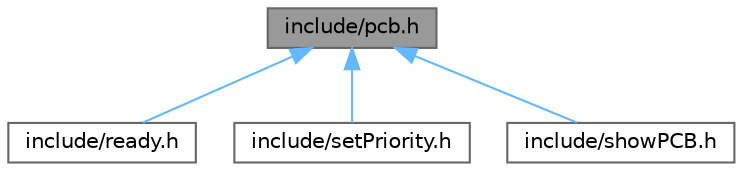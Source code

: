 digraph "include/pcb.h"
{
 // LATEX_PDF_SIZE
  bgcolor="transparent";
  edge [fontname=Helvetica,fontsize=10,labelfontname=Helvetica,labelfontsize=10];
  node [fontname=Helvetica,fontsize=10,shape=box,height=0.2,width=0.4];
  Node1 [id="Node000001",label="include/pcb.h",height=0.2,width=0.4,color="gray40", fillcolor="grey60", style="filled", fontcolor="black",tooltip="Process Control Block queue and stack functions."];
  Node1 -> Node2 [id="edge4_Node000001_Node000002",dir="back",color="steelblue1",style="solid",tooltip=" "];
  Node2 [id="Node000002",label="include/ready.h",height=0.2,width=0.4,color="grey40", fillcolor="white", style="filled",URL="$ready_8h.html",tooltip="Commands to suspend or resume a process."];
  Node1 -> Node3 [id="edge5_Node000001_Node000003",dir="back",color="steelblue1",style="solid",tooltip=" "];
  Node3 [id="Node000003",label="include/setPriority.h",height=0.2,width=0.4,color="grey40", fillcolor="white", style="filled",URL="$setPriority_8h_source.html",tooltip=" "];
  Node1 -> Node4 [id="edge6_Node000001_Node000004",dir="back",color="steelblue1",style="solid",tooltip=" "];
  Node4 [id="Node000004",label="include/showPCB.h",height=0.2,width=0.4,color="grey40", fillcolor="white", style="filled",URL="$showPCB_8h_source.html",tooltip=" "];
}

